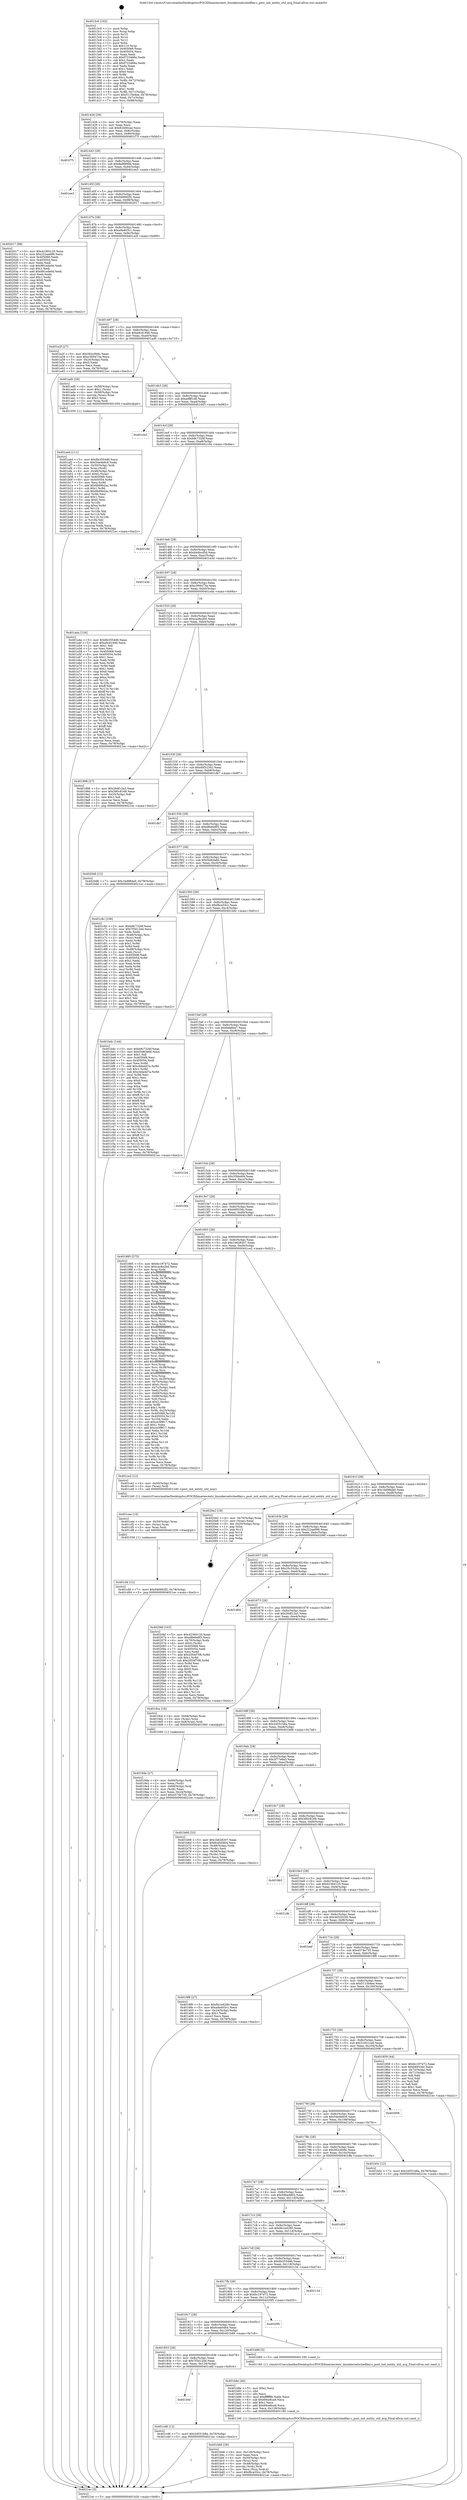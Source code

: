 digraph "0x4013c0" {
  label = "0x4013c0 (/mnt/c/Users/mathe/Desktop/tcc/POCII/binaries/extr_linuxkernelschedfair.c_post_init_entity_util_avg_Final-ollvm.out::main(0))"
  labelloc = "t"
  node[shape=record]

  Entry [label="",width=0.3,height=0.3,shape=circle,fillcolor=black,style=filled]
  "0x401426" [label="{
     0x401426 [29]\l
     | [instrs]\l
     &nbsp;&nbsp;0x401426 \<+3\>: mov -0x78(%rbp),%eax\l
     &nbsp;&nbsp;0x401429 \<+2\>: mov %eax,%ecx\l
     &nbsp;&nbsp;0x40142b \<+6\>: sub $0x82400cae,%ecx\l
     &nbsp;&nbsp;0x401431 \<+6\>: mov %eax,-0x8c(%rbp)\l
     &nbsp;&nbsp;0x401437 \<+6\>: mov %ecx,-0x90(%rbp)\l
     &nbsp;&nbsp;0x40143d \<+6\>: je 0000000000401f75 \<main+0xbb5\>\l
  }"]
  "0x401f75" [label="{
     0x401f75\l
  }", style=dashed]
  "0x401443" [label="{
     0x401443 [28]\l
     | [instrs]\l
     &nbsp;&nbsp;0x401443 \<+5\>: jmp 0000000000401448 \<main+0x88\>\l
     &nbsp;&nbsp;0x401448 \<+6\>: mov -0x8c(%rbp),%eax\l
     &nbsp;&nbsp;0x40144e \<+5\>: sub $0x8a9f99dd,%eax\l
     &nbsp;&nbsp;0x401453 \<+6\>: mov %eax,-0x94(%rbp)\l
     &nbsp;&nbsp;0x401459 \<+6\>: je 0000000000401ee3 \<main+0xb23\>\l
  }"]
  Exit [label="",width=0.3,height=0.3,shape=circle,fillcolor=black,style=filled,peripheries=2]
  "0x401ee3" [label="{
     0x401ee3\l
  }", style=dashed]
  "0x40145f" [label="{
     0x40145f [28]\l
     | [instrs]\l
     &nbsp;&nbsp;0x40145f \<+5\>: jmp 0000000000401464 \<main+0xa4\>\l
     &nbsp;&nbsp;0x401464 \<+6\>: mov -0x8c(%rbp),%eax\l
     &nbsp;&nbsp;0x40146a \<+5\>: sub $0x946992f2,%eax\l
     &nbsp;&nbsp;0x40146f \<+6\>: mov %eax,-0x98(%rbp)\l
     &nbsp;&nbsp;0x401475 \<+6\>: je 0000000000402017 \<main+0xc57\>\l
  }"]
  "0x401cfd" [label="{
     0x401cfd [12]\l
     | [instrs]\l
     &nbsp;&nbsp;0x401cfd \<+7\>: movl $0x946992f2,-0x78(%rbp)\l
     &nbsp;&nbsp;0x401d04 \<+5\>: jmp 00000000004021ec \<main+0xe2c\>\l
  }"]
  "0x402017" [label="{
     0x402017 [88]\l
     | [instrs]\l
     &nbsp;&nbsp;0x402017 \<+5\>: mov $0x42360120,%eax\l
     &nbsp;&nbsp;0x40201c \<+5\>: mov $0x222aa686,%ecx\l
     &nbsp;&nbsp;0x402021 \<+7\>: mov 0x405068,%edx\l
     &nbsp;&nbsp;0x402028 \<+7\>: mov 0x405054,%esi\l
     &nbsp;&nbsp;0x40202f \<+2\>: mov %edx,%edi\l
     &nbsp;&nbsp;0x402031 \<+6\>: sub $0x991ede0d,%edi\l
     &nbsp;&nbsp;0x402037 \<+3\>: sub $0x1,%edi\l
     &nbsp;&nbsp;0x40203a \<+6\>: add $0x991ede0d,%edi\l
     &nbsp;&nbsp;0x402040 \<+3\>: imul %edi,%edx\l
     &nbsp;&nbsp;0x402043 \<+3\>: and $0x1,%edx\l
     &nbsp;&nbsp;0x402046 \<+3\>: cmp $0x0,%edx\l
     &nbsp;&nbsp;0x402049 \<+4\>: sete %r8b\l
     &nbsp;&nbsp;0x40204d \<+3\>: cmp $0xa,%esi\l
     &nbsp;&nbsp;0x402050 \<+4\>: setl %r9b\l
     &nbsp;&nbsp;0x402054 \<+3\>: mov %r8b,%r10b\l
     &nbsp;&nbsp;0x402057 \<+3\>: and %r9b,%r10b\l
     &nbsp;&nbsp;0x40205a \<+3\>: xor %r9b,%r8b\l
     &nbsp;&nbsp;0x40205d \<+3\>: or %r8b,%r10b\l
     &nbsp;&nbsp;0x402060 \<+4\>: test $0x1,%r10b\l
     &nbsp;&nbsp;0x402064 \<+3\>: cmovne %ecx,%eax\l
     &nbsp;&nbsp;0x402067 \<+3\>: mov %eax,-0x78(%rbp)\l
     &nbsp;&nbsp;0x40206a \<+5\>: jmp 00000000004021ec \<main+0xe2c\>\l
  }"]
  "0x40147b" [label="{
     0x40147b [28]\l
     | [instrs]\l
     &nbsp;&nbsp;0x40147b \<+5\>: jmp 0000000000401480 \<main+0xc0\>\l
     &nbsp;&nbsp;0x401480 \<+6\>: mov -0x8c(%rbp),%eax\l
     &nbsp;&nbsp;0x401486 \<+5\>: sub $0xa9a403c1,%eax\l
     &nbsp;&nbsp;0x40148b \<+6\>: mov %eax,-0x9c(%rbp)\l
     &nbsp;&nbsp;0x401491 \<+6\>: je 0000000000401a2f \<main+0x66f\>\l
  }"]
  "0x401cee" [label="{
     0x401cee [15]\l
     | [instrs]\l
     &nbsp;&nbsp;0x401cee \<+4\>: mov -0x50(%rbp),%rax\l
     &nbsp;&nbsp;0x401cf2 \<+3\>: mov (%rax),%rax\l
     &nbsp;&nbsp;0x401cf5 \<+3\>: mov %rax,%rdi\l
     &nbsp;&nbsp;0x401cf8 \<+5\>: call 0000000000401030 \<free@plt\>\l
     | [calls]\l
     &nbsp;&nbsp;0x401030 \{1\} (unknown)\l
  }"]
  "0x401a2f" [label="{
     0x401a2f [27]\l
     | [instrs]\l
     &nbsp;&nbsp;0x401a2f \<+5\>: mov $0x562c0b9c,%eax\l
     &nbsp;&nbsp;0x401a34 \<+5\>: mov $0xc569473a,%ecx\l
     &nbsp;&nbsp;0x401a39 \<+3\>: mov -0x24(%rbp),%edx\l
     &nbsp;&nbsp;0x401a3c \<+3\>: cmp $0x0,%edx\l
     &nbsp;&nbsp;0x401a3f \<+3\>: cmove %ecx,%eax\l
     &nbsp;&nbsp;0x401a42 \<+3\>: mov %eax,-0x78(%rbp)\l
     &nbsp;&nbsp;0x401a45 \<+5\>: jmp 00000000004021ec \<main+0xe2c\>\l
  }"]
  "0x401497" [label="{
     0x401497 [28]\l
     | [instrs]\l
     &nbsp;&nbsp;0x401497 \<+5\>: jmp 000000000040149c \<main+0xdc\>\l
     &nbsp;&nbsp;0x40149c \<+6\>: mov -0x8c(%rbp),%eax\l
     &nbsp;&nbsp;0x4014a2 \<+5\>: sub $0xa9cd1946,%eax\l
     &nbsp;&nbsp;0x4014a7 \<+6\>: mov %eax,-0xa0(%rbp)\l
     &nbsp;&nbsp;0x4014ad \<+6\>: je 0000000000401ad0 \<main+0x710\>\l
  }"]
  "0x40184f" [label="{
     0x40184f\l
  }", style=dashed]
  "0x401ad0" [label="{
     0x401ad0 [29]\l
     | [instrs]\l
     &nbsp;&nbsp;0x401ad0 \<+4\>: mov -0x58(%rbp),%rax\l
     &nbsp;&nbsp;0x401ad4 \<+6\>: movl $0x1,(%rax)\l
     &nbsp;&nbsp;0x401ada \<+4\>: mov -0x58(%rbp),%rax\l
     &nbsp;&nbsp;0x401ade \<+3\>: movslq (%rax),%rax\l
     &nbsp;&nbsp;0x401ae1 \<+4\>: shl $0x2,%rax\l
     &nbsp;&nbsp;0x401ae5 \<+3\>: mov %rax,%rdi\l
     &nbsp;&nbsp;0x401ae8 \<+5\>: call 0000000000401050 \<malloc@plt\>\l
     | [calls]\l
     &nbsp;&nbsp;0x401050 \{1\} (unknown)\l
  }"]
  "0x4014b3" [label="{
     0x4014b3 [28]\l
     | [instrs]\l
     &nbsp;&nbsp;0x4014b3 \<+5\>: jmp 00000000004014b8 \<main+0xf8\>\l
     &nbsp;&nbsp;0x4014b8 \<+6\>: mov -0x8c(%rbp),%eax\l
     &nbsp;&nbsp;0x4014be \<+5\>: sub $0xa9fff1d8,%eax\l
     &nbsp;&nbsp;0x4014c3 \<+6\>: mov %eax,-0xa4(%rbp)\l
     &nbsp;&nbsp;0x4014c9 \<+6\>: je 0000000000401d43 \<main+0x983\>\l
  }"]
  "0x401cd6" [label="{
     0x401cd6 [12]\l
     | [instrs]\l
     &nbsp;&nbsp;0x401cd6 \<+7\>: movl $0x2d551b8a,-0x78(%rbp)\l
     &nbsp;&nbsp;0x401cdd \<+5\>: jmp 00000000004021ec \<main+0xe2c\>\l
  }"]
  "0x401d43" [label="{
     0x401d43\l
  }", style=dashed]
  "0x4014cf" [label="{
     0x4014cf [28]\l
     | [instrs]\l
     &nbsp;&nbsp;0x4014cf \<+5\>: jmp 00000000004014d4 \<main+0x114\>\l
     &nbsp;&nbsp;0x4014d4 \<+6\>: mov -0x8c(%rbp),%eax\l
     &nbsp;&nbsp;0x4014da \<+5\>: sub $0xb9c7326f,%eax\l
     &nbsp;&nbsp;0x4014df \<+6\>: mov %eax,-0xa8(%rbp)\l
     &nbsp;&nbsp;0x4014e5 \<+6\>: je 000000000040216e \<main+0xdae\>\l
  }"]
  "0x401bb6" [label="{
     0x401bb6 [38]\l
     | [instrs]\l
     &nbsp;&nbsp;0x401bb6 \<+6\>: mov -0x128(%rbp),%ecx\l
     &nbsp;&nbsp;0x401bbc \<+3\>: imul %eax,%ecx\l
     &nbsp;&nbsp;0x401bbf \<+4\>: mov -0x50(%rbp),%rsi\l
     &nbsp;&nbsp;0x401bc3 \<+3\>: mov (%rsi),%rsi\l
     &nbsp;&nbsp;0x401bc6 \<+4\>: mov -0x48(%rbp),%rdi\l
     &nbsp;&nbsp;0x401bca \<+3\>: movslq (%rdi),%rdi\l
     &nbsp;&nbsp;0x401bcd \<+3\>: mov %ecx,(%rsi,%rdi,4)\l
     &nbsp;&nbsp;0x401bd0 \<+7\>: movl $0xf6ca55cc,-0x78(%rbp)\l
     &nbsp;&nbsp;0x401bd7 \<+5\>: jmp 00000000004021ec \<main+0xe2c\>\l
  }"]
  "0x40216e" [label="{
     0x40216e\l
  }", style=dashed]
  "0x4014eb" [label="{
     0x4014eb [28]\l
     | [instrs]\l
     &nbsp;&nbsp;0x4014eb \<+5\>: jmp 00000000004014f0 \<main+0x130\>\l
     &nbsp;&nbsp;0x4014f0 \<+6\>: mov -0x8c(%rbp),%eax\l
     &nbsp;&nbsp;0x4014f6 \<+5\>: sub $0xbb4bcd5d,%eax\l
     &nbsp;&nbsp;0x4014fb \<+6\>: mov %eax,-0xac(%rbp)\l
     &nbsp;&nbsp;0x401501 \<+6\>: je 0000000000401e3d \<main+0xa7d\>\l
  }"]
  "0x401b8e" [label="{
     0x401b8e [40]\l
     | [instrs]\l
     &nbsp;&nbsp;0x401b8e \<+5\>: mov $0x2,%ecx\l
     &nbsp;&nbsp;0x401b93 \<+1\>: cltd\l
     &nbsp;&nbsp;0x401b94 \<+2\>: idiv %ecx\l
     &nbsp;&nbsp;0x401b96 \<+6\>: imul $0xfffffffe,%edx,%ecx\l
     &nbsp;&nbsp;0x401b9c \<+6\>: sub $0x69ce6ca9,%ecx\l
     &nbsp;&nbsp;0x401ba2 \<+3\>: add $0x1,%ecx\l
     &nbsp;&nbsp;0x401ba5 \<+6\>: add $0x69ce6ca9,%ecx\l
     &nbsp;&nbsp;0x401bab \<+6\>: mov %ecx,-0x128(%rbp)\l
     &nbsp;&nbsp;0x401bb1 \<+5\>: call 0000000000401160 \<next_i\>\l
     | [calls]\l
     &nbsp;&nbsp;0x401160 \{1\} (/mnt/c/Users/mathe/Desktop/tcc/POCII/binaries/extr_linuxkernelschedfair.c_post_init_entity_util_avg_Final-ollvm.out::next_i)\l
  }"]
  "0x401e3d" [label="{
     0x401e3d\l
  }", style=dashed]
  "0x401507" [label="{
     0x401507 [28]\l
     | [instrs]\l
     &nbsp;&nbsp;0x401507 \<+5\>: jmp 000000000040150c \<main+0x14c\>\l
     &nbsp;&nbsp;0x40150c \<+6\>: mov -0x8c(%rbp),%eax\l
     &nbsp;&nbsp;0x401512 \<+5\>: sub $0xc569473a,%eax\l
     &nbsp;&nbsp;0x401517 \<+6\>: mov %eax,-0xb0(%rbp)\l
     &nbsp;&nbsp;0x40151d \<+6\>: je 0000000000401a4a \<main+0x68a\>\l
  }"]
  "0x401833" [label="{
     0x401833 [28]\l
     | [instrs]\l
     &nbsp;&nbsp;0x401833 \<+5\>: jmp 0000000000401838 \<main+0x478\>\l
     &nbsp;&nbsp;0x401838 \<+6\>: mov -0x8c(%rbp),%eax\l
     &nbsp;&nbsp;0x40183e \<+5\>: sub $0x7f3d12dd,%eax\l
     &nbsp;&nbsp;0x401843 \<+6\>: mov %eax,-0x124(%rbp)\l
     &nbsp;&nbsp;0x401849 \<+6\>: je 0000000000401cd6 \<main+0x916\>\l
  }"]
  "0x401a4a" [label="{
     0x401a4a [134]\l
     | [instrs]\l
     &nbsp;&nbsp;0x401a4a \<+5\>: mov $0x6b3554d6,%eax\l
     &nbsp;&nbsp;0x401a4f \<+5\>: mov $0xa9cd1946,%ecx\l
     &nbsp;&nbsp;0x401a54 \<+2\>: mov $0x1,%dl\l
     &nbsp;&nbsp;0x401a56 \<+2\>: xor %esi,%esi\l
     &nbsp;&nbsp;0x401a58 \<+7\>: mov 0x405068,%edi\l
     &nbsp;&nbsp;0x401a5f \<+8\>: mov 0x405054,%r8d\l
     &nbsp;&nbsp;0x401a67 \<+3\>: sub $0x1,%esi\l
     &nbsp;&nbsp;0x401a6a \<+3\>: mov %edi,%r9d\l
     &nbsp;&nbsp;0x401a6d \<+3\>: add %esi,%r9d\l
     &nbsp;&nbsp;0x401a70 \<+4\>: imul %r9d,%edi\l
     &nbsp;&nbsp;0x401a74 \<+3\>: and $0x1,%edi\l
     &nbsp;&nbsp;0x401a77 \<+3\>: cmp $0x0,%edi\l
     &nbsp;&nbsp;0x401a7a \<+4\>: sete %r10b\l
     &nbsp;&nbsp;0x401a7e \<+4\>: cmp $0xa,%r8d\l
     &nbsp;&nbsp;0x401a82 \<+4\>: setl %r11b\l
     &nbsp;&nbsp;0x401a86 \<+3\>: mov %r10b,%bl\l
     &nbsp;&nbsp;0x401a89 \<+3\>: xor $0xff,%bl\l
     &nbsp;&nbsp;0x401a8c \<+3\>: mov %r11b,%r14b\l
     &nbsp;&nbsp;0x401a8f \<+4\>: xor $0xff,%r14b\l
     &nbsp;&nbsp;0x401a93 \<+3\>: xor $0x0,%dl\l
     &nbsp;&nbsp;0x401a96 \<+3\>: mov %bl,%r15b\l
     &nbsp;&nbsp;0x401a99 \<+4\>: and $0x0,%r15b\l
     &nbsp;&nbsp;0x401a9d \<+3\>: and %dl,%r10b\l
     &nbsp;&nbsp;0x401aa0 \<+3\>: mov %r14b,%r12b\l
     &nbsp;&nbsp;0x401aa3 \<+4\>: and $0x0,%r12b\l
     &nbsp;&nbsp;0x401aa7 \<+3\>: and %dl,%r11b\l
     &nbsp;&nbsp;0x401aaa \<+3\>: or %r10b,%r15b\l
     &nbsp;&nbsp;0x401aad \<+3\>: or %r11b,%r12b\l
     &nbsp;&nbsp;0x401ab0 \<+3\>: xor %r12b,%r15b\l
     &nbsp;&nbsp;0x401ab3 \<+3\>: or %r14b,%bl\l
     &nbsp;&nbsp;0x401ab6 \<+3\>: xor $0xff,%bl\l
     &nbsp;&nbsp;0x401ab9 \<+3\>: or $0x0,%dl\l
     &nbsp;&nbsp;0x401abc \<+2\>: and %dl,%bl\l
     &nbsp;&nbsp;0x401abe \<+3\>: or %bl,%r15b\l
     &nbsp;&nbsp;0x401ac1 \<+4\>: test $0x1,%r15b\l
     &nbsp;&nbsp;0x401ac5 \<+3\>: cmovne %ecx,%eax\l
     &nbsp;&nbsp;0x401ac8 \<+3\>: mov %eax,-0x78(%rbp)\l
     &nbsp;&nbsp;0x401acb \<+5\>: jmp 00000000004021ec \<main+0xe2c\>\l
  }"]
  "0x401523" [label="{
     0x401523 [28]\l
     | [instrs]\l
     &nbsp;&nbsp;0x401523 \<+5\>: jmp 0000000000401528 \<main+0x168\>\l
     &nbsp;&nbsp;0x401528 \<+6\>: mov -0x8c(%rbp),%eax\l
     &nbsp;&nbsp;0x40152e \<+5\>: sub $0xcac8a2b0,%eax\l
     &nbsp;&nbsp;0x401533 \<+6\>: mov %eax,-0xb4(%rbp)\l
     &nbsp;&nbsp;0x401539 \<+6\>: je 0000000000401998 \<main+0x5d8\>\l
  }"]
  "0x401b89" [label="{
     0x401b89 [5]\l
     | [instrs]\l
     &nbsp;&nbsp;0x401b89 \<+5\>: call 0000000000401160 \<next_i\>\l
     | [calls]\l
     &nbsp;&nbsp;0x401160 \{1\} (/mnt/c/Users/mathe/Desktop/tcc/POCII/binaries/extr_linuxkernelschedfair.c_post_init_entity_util_avg_Final-ollvm.out::next_i)\l
  }"]
  "0x401998" [label="{
     0x401998 [27]\l
     | [instrs]\l
     &nbsp;&nbsp;0x401998 \<+5\>: mov $0x26df12a3,%eax\l
     &nbsp;&nbsp;0x40199d \<+5\>: mov $0x390c8168,%ecx\l
     &nbsp;&nbsp;0x4019a2 \<+3\>: mov -0x25(%rbp),%dl\l
     &nbsp;&nbsp;0x4019a5 \<+3\>: test $0x1,%dl\l
     &nbsp;&nbsp;0x4019a8 \<+3\>: cmovne %ecx,%eax\l
     &nbsp;&nbsp;0x4019ab \<+3\>: mov %eax,-0x78(%rbp)\l
     &nbsp;&nbsp;0x4019ae \<+5\>: jmp 00000000004021ec \<main+0xe2c\>\l
  }"]
  "0x40153f" [label="{
     0x40153f [28]\l
     | [instrs]\l
     &nbsp;&nbsp;0x40153f \<+5\>: jmp 0000000000401544 \<main+0x184\>\l
     &nbsp;&nbsp;0x401544 \<+6\>: mov -0x8c(%rbp),%eax\l
     &nbsp;&nbsp;0x40154a \<+5\>: sub $0xd0f32342,%eax\l
     &nbsp;&nbsp;0x40154f \<+6\>: mov %eax,-0xb8(%rbp)\l
     &nbsp;&nbsp;0x401555 \<+6\>: je 0000000000401db7 \<main+0x9f7\>\l
  }"]
  "0x401817" [label="{
     0x401817 [28]\l
     | [instrs]\l
     &nbsp;&nbsp;0x401817 \<+5\>: jmp 000000000040181c \<main+0x45c\>\l
     &nbsp;&nbsp;0x40181c \<+6\>: mov -0x8c(%rbp),%eax\l
     &nbsp;&nbsp;0x401822 \<+5\>: sub $0x6ceb0464,%eax\l
     &nbsp;&nbsp;0x401827 \<+6\>: mov %eax,-0x120(%rbp)\l
     &nbsp;&nbsp;0x40182d \<+6\>: je 0000000000401b89 \<main+0x7c9\>\l
  }"]
  "0x401db7" [label="{
     0x401db7\l
  }", style=dashed]
  "0x40155b" [label="{
     0x40155b [28]\l
     | [instrs]\l
     &nbsp;&nbsp;0x40155b \<+5\>: jmp 0000000000401560 \<main+0x1a0\>\l
     &nbsp;&nbsp;0x401560 \<+6\>: mov -0x8c(%rbp),%eax\l
     &nbsp;&nbsp;0x401566 \<+5\>: sub $0xd8e6e8f3,%eax\l
     &nbsp;&nbsp;0x40156b \<+6\>: mov %eax,-0xbc(%rbp)\l
     &nbsp;&nbsp;0x401571 \<+6\>: je 00000000004020d6 \<main+0xd16\>\l
  }"]
  "0x4020f5" [label="{
     0x4020f5\l
  }", style=dashed]
  "0x4020d6" [label="{
     0x4020d6 [12]\l
     | [instrs]\l
     &nbsp;&nbsp;0x4020d6 \<+7\>: movl $0x1bd98da0,-0x78(%rbp)\l
     &nbsp;&nbsp;0x4020dd \<+5\>: jmp 00000000004021ec \<main+0xe2c\>\l
  }"]
  "0x401577" [label="{
     0x401577 [28]\l
     | [instrs]\l
     &nbsp;&nbsp;0x401577 \<+5\>: jmp 000000000040157c \<main+0x1bc\>\l
     &nbsp;&nbsp;0x40157c \<+6\>: mov -0x8c(%rbp),%eax\l
     &nbsp;&nbsp;0x401582 \<+5\>: sub $0xf3d83a60,%eax\l
     &nbsp;&nbsp;0x401587 \<+6\>: mov %eax,-0xc0(%rbp)\l
     &nbsp;&nbsp;0x40158d \<+6\>: je 0000000000401c6c \<main+0x8ac\>\l
  }"]
  "0x4017fb" [label="{
     0x4017fb [28]\l
     | [instrs]\l
     &nbsp;&nbsp;0x4017fb \<+5\>: jmp 0000000000401800 \<main+0x440\>\l
     &nbsp;&nbsp;0x401800 \<+6\>: mov -0x8c(%rbp),%eax\l
     &nbsp;&nbsp;0x401806 \<+5\>: sub $0x6c197472,%eax\l
     &nbsp;&nbsp;0x40180b \<+6\>: mov %eax,-0x11c(%rbp)\l
     &nbsp;&nbsp;0x401811 \<+6\>: je 00000000004020f5 \<main+0xd35\>\l
  }"]
  "0x401c6c" [label="{
     0x401c6c [106]\l
     | [instrs]\l
     &nbsp;&nbsp;0x401c6c \<+5\>: mov $0xb9c7326f,%eax\l
     &nbsp;&nbsp;0x401c71 \<+5\>: mov $0x7f3d12dd,%ecx\l
     &nbsp;&nbsp;0x401c76 \<+2\>: xor %edx,%edx\l
     &nbsp;&nbsp;0x401c78 \<+4\>: mov -0x48(%rbp),%rsi\l
     &nbsp;&nbsp;0x401c7c \<+2\>: mov (%rsi),%edi\l
     &nbsp;&nbsp;0x401c7e \<+3\>: mov %edx,%r8d\l
     &nbsp;&nbsp;0x401c81 \<+4\>: sub $0x1,%r8d\l
     &nbsp;&nbsp;0x401c85 \<+3\>: sub %r8d,%edi\l
     &nbsp;&nbsp;0x401c88 \<+4\>: mov -0x48(%rbp),%rsi\l
     &nbsp;&nbsp;0x401c8c \<+2\>: mov %edi,(%rsi)\l
     &nbsp;&nbsp;0x401c8e \<+7\>: mov 0x405068,%edi\l
     &nbsp;&nbsp;0x401c95 \<+8\>: mov 0x405054,%r8d\l
     &nbsp;&nbsp;0x401c9d \<+3\>: sub $0x1,%edx\l
     &nbsp;&nbsp;0x401ca0 \<+3\>: mov %edi,%r9d\l
     &nbsp;&nbsp;0x401ca3 \<+3\>: add %edx,%r9d\l
     &nbsp;&nbsp;0x401ca6 \<+4\>: imul %r9d,%edi\l
     &nbsp;&nbsp;0x401caa \<+3\>: and $0x1,%edi\l
     &nbsp;&nbsp;0x401cad \<+3\>: cmp $0x0,%edi\l
     &nbsp;&nbsp;0x401cb0 \<+4\>: sete %r10b\l
     &nbsp;&nbsp;0x401cb4 \<+4\>: cmp $0xa,%r8d\l
     &nbsp;&nbsp;0x401cb8 \<+4\>: setl %r11b\l
     &nbsp;&nbsp;0x401cbc \<+3\>: mov %r10b,%bl\l
     &nbsp;&nbsp;0x401cbf \<+3\>: and %r11b,%bl\l
     &nbsp;&nbsp;0x401cc2 \<+3\>: xor %r11b,%r10b\l
     &nbsp;&nbsp;0x401cc5 \<+3\>: or %r10b,%bl\l
     &nbsp;&nbsp;0x401cc8 \<+3\>: test $0x1,%bl\l
     &nbsp;&nbsp;0x401ccb \<+3\>: cmovne %ecx,%eax\l
     &nbsp;&nbsp;0x401cce \<+3\>: mov %eax,-0x78(%rbp)\l
     &nbsp;&nbsp;0x401cd1 \<+5\>: jmp 00000000004021ec \<main+0xe2c\>\l
  }"]
  "0x401593" [label="{
     0x401593 [28]\l
     | [instrs]\l
     &nbsp;&nbsp;0x401593 \<+5\>: jmp 0000000000401598 \<main+0x1d8\>\l
     &nbsp;&nbsp;0x401598 \<+6\>: mov -0x8c(%rbp),%eax\l
     &nbsp;&nbsp;0x40159e \<+5\>: sub $0xf6ca55cc,%eax\l
     &nbsp;&nbsp;0x4015a3 \<+6\>: mov %eax,-0xc4(%rbp)\l
     &nbsp;&nbsp;0x4015a9 \<+6\>: je 0000000000401bdc \<main+0x81c\>\l
  }"]
  "0x402134" [label="{
     0x402134\l
  }", style=dashed]
  "0x401bdc" [label="{
     0x401bdc [144]\l
     | [instrs]\l
     &nbsp;&nbsp;0x401bdc \<+5\>: mov $0xb9c7326f,%eax\l
     &nbsp;&nbsp;0x401be1 \<+5\>: mov $0xf3d83a60,%ecx\l
     &nbsp;&nbsp;0x401be6 \<+2\>: mov $0x1,%dl\l
     &nbsp;&nbsp;0x401be8 \<+7\>: mov 0x405068,%esi\l
     &nbsp;&nbsp;0x401bef \<+7\>: mov 0x405054,%edi\l
     &nbsp;&nbsp;0x401bf6 \<+3\>: mov %esi,%r8d\l
     &nbsp;&nbsp;0x401bf9 \<+7\>: add $0xc6da4d7a,%r8d\l
     &nbsp;&nbsp;0x401c00 \<+4\>: sub $0x1,%r8d\l
     &nbsp;&nbsp;0x401c04 \<+7\>: sub $0xc6da4d7a,%r8d\l
     &nbsp;&nbsp;0x401c0b \<+4\>: imul %r8d,%esi\l
     &nbsp;&nbsp;0x401c0f \<+3\>: and $0x1,%esi\l
     &nbsp;&nbsp;0x401c12 \<+3\>: cmp $0x0,%esi\l
     &nbsp;&nbsp;0x401c15 \<+4\>: sete %r9b\l
     &nbsp;&nbsp;0x401c19 \<+3\>: cmp $0xa,%edi\l
     &nbsp;&nbsp;0x401c1c \<+4\>: setl %r10b\l
     &nbsp;&nbsp;0x401c20 \<+3\>: mov %r9b,%r11b\l
     &nbsp;&nbsp;0x401c23 \<+4\>: xor $0xff,%r11b\l
     &nbsp;&nbsp;0x401c27 \<+3\>: mov %r10b,%bl\l
     &nbsp;&nbsp;0x401c2a \<+3\>: xor $0xff,%bl\l
     &nbsp;&nbsp;0x401c2d \<+3\>: xor $0x0,%dl\l
     &nbsp;&nbsp;0x401c30 \<+3\>: mov %r11b,%r14b\l
     &nbsp;&nbsp;0x401c33 \<+4\>: and $0x0,%r14b\l
     &nbsp;&nbsp;0x401c37 \<+3\>: and %dl,%r9b\l
     &nbsp;&nbsp;0x401c3a \<+3\>: mov %bl,%r15b\l
     &nbsp;&nbsp;0x401c3d \<+4\>: and $0x0,%r15b\l
     &nbsp;&nbsp;0x401c41 \<+3\>: and %dl,%r10b\l
     &nbsp;&nbsp;0x401c44 \<+3\>: or %r9b,%r14b\l
     &nbsp;&nbsp;0x401c47 \<+3\>: or %r10b,%r15b\l
     &nbsp;&nbsp;0x401c4a \<+3\>: xor %r15b,%r14b\l
     &nbsp;&nbsp;0x401c4d \<+3\>: or %bl,%r11b\l
     &nbsp;&nbsp;0x401c50 \<+4\>: xor $0xff,%r11b\l
     &nbsp;&nbsp;0x401c54 \<+3\>: or $0x0,%dl\l
     &nbsp;&nbsp;0x401c57 \<+3\>: and %dl,%r11b\l
     &nbsp;&nbsp;0x401c5a \<+3\>: or %r11b,%r14b\l
     &nbsp;&nbsp;0x401c5d \<+4\>: test $0x1,%r14b\l
     &nbsp;&nbsp;0x401c61 \<+3\>: cmovne %ecx,%eax\l
     &nbsp;&nbsp;0x401c64 \<+3\>: mov %eax,-0x78(%rbp)\l
     &nbsp;&nbsp;0x401c67 \<+5\>: jmp 00000000004021ec \<main+0xe2c\>\l
  }"]
  "0x4015af" [label="{
     0x4015af [28]\l
     | [instrs]\l
     &nbsp;&nbsp;0x4015af \<+5\>: jmp 00000000004015b4 \<main+0x1f4\>\l
     &nbsp;&nbsp;0x4015b4 \<+6\>: mov -0x8c(%rbp),%eax\l
     &nbsp;&nbsp;0x4015ba \<+5\>: sub $0xfafa8ea7,%eax\l
     &nbsp;&nbsp;0x4015bf \<+6\>: mov %eax,-0xc8(%rbp)\l
     &nbsp;&nbsp;0x4015c5 \<+6\>: je 00000000004021b4 \<main+0xdf4\>\l
  }"]
  "0x4017df" [label="{
     0x4017df [28]\l
     | [instrs]\l
     &nbsp;&nbsp;0x4017df \<+5\>: jmp 00000000004017e4 \<main+0x424\>\l
     &nbsp;&nbsp;0x4017e4 \<+6\>: mov -0x8c(%rbp),%eax\l
     &nbsp;&nbsp;0x4017ea \<+5\>: sub $0x6b3554d6,%eax\l
     &nbsp;&nbsp;0x4017ef \<+6\>: mov %eax,-0x118(%rbp)\l
     &nbsp;&nbsp;0x4017f5 \<+6\>: je 0000000000402134 \<main+0xd74\>\l
  }"]
  "0x4021b4" [label="{
     0x4021b4\l
  }", style=dashed]
  "0x4015cb" [label="{
     0x4015cb [28]\l
     | [instrs]\l
     &nbsp;&nbsp;0x4015cb \<+5\>: jmp 00000000004015d0 \<main+0x210\>\l
     &nbsp;&nbsp;0x4015d0 \<+6\>: mov -0x8c(%rbp),%eax\l
     &nbsp;&nbsp;0x4015d6 \<+5\>: sub $0x35bbdd4,%eax\l
     &nbsp;&nbsp;0x4015db \<+6\>: mov %eax,-0xcc(%rbp)\l
     &nbsp;&nbsp;0x4015e1 \<+6\>: je 0000000000401fee \<main+0xc2e\>\l
  }"]
  "0x401a14" [label="{
     0x401a14\l
  }", style=dashed]
  "0x401fee" [label="{
     0x401fee\l
  }", style=dashed]
  "0x4015e7" [label="{
     0x4015e7 [28]\l
     | [instrs]\l
     &nbsp;&nbsp;0x4015e7 \<+5\>: jmp 00000000004015ec \<main+0x22c\>\l
     &nbsp;&nbsp;0x4015ec \<+6\>: mov -0x8c(%rbp),%eax\l
     &nbsp;&nbsp;0x4015f2 \<+5\>: sub $0xb6933dc,%eax\l
     &nbsp;&nbsp;0x4015f7 \<+6\>: mov %eax,-0xd0(%rbp)\l
     &nbsp;&nbsp;0x4015fd \<+6\>: je 0000000000401885 \<main+0x4c5\>\l
  }"]
  "0x4017c3" [label="{
     0x4017c3 [28]\l
     | [instrs]\l
     &nbsp;&nbsp;0x4017c3 \<+5\>: jmp 00000000004017c8 \<main+0x408\>\l
     &nbsp;&nbsp;0x4017c8 \<+6\>: mov -0x8c(%rbp),%eax\l
     &nbsp;&nbsp;0x4017ce \<+5\>: sub $0x6b1e4280,%eax\l
     &nbsp;&nbsp;0x4017d3 \<+6\>: mov %eax,-0x114(%rbp)\l
     &nbsp;&nbsp;0x4017d9 \<+6\>: je 0000000000401a14 \<main+0x654\>\l
  }"]
  "0x401885" [label="{
     0x401885 [275]\l
     | [instrs]\l
     &nbsp;&nbsp;0x401885 \<+5\>: mov $0x6c197472,%eax\l
     &nbsp;&nbsp;0x40188a \<+5\>: mov $0xcac8a2b0,%ecx\l
     &nbsp;&nbsp;0x40188f \<+3\>: mov %rsp,%rdx\l
     &nbsp;&nbsp;0x401892 \<+4\>: add $0xfffffffffffffff0,%rdx\l
     &nbsp;&nbsp;0x401896 \<+3\>: mov %rdx,%rsp\l
     &nbsp;&nbsp;0x401899 \<+4\>: mov %rdx,-0x70(%rbp)\l
     &nbsp;&nbsp;0x40189d \<+3\>: mov %rsp,%rdx\l
     &nbsp;&nbsp;0x4018a0 \<+4\>: add $0xfffffffffffffff0,%rdx\l
     &nbsp;&nbsp;0x4018a4 \<+3\>: mov %rdx,%rsp\l
     &nbsp;&nbsp;0x4018a7 \<+3\>: mov %rsp,%rsi\l
     &nbsp;&nbsp;0x4018aa \<+4\>: add $0xfffffffffffffff0,%rsi\l
     &nbsp;&nbsp;0x4018ae \<+3\>: mov %rsi,%rsp\l
     &nbsp;&nbsp;0x4018b1 \<+4\>: mov %rsi,-0x68(%rbp)\l
     &nbsp;&nbsp;0x4018b5 \<+3\>: mov %rsp,%rsi\l
     &nbsp;&nbsp;0x4018b8 \<+4\>: add $0xfffffffffffffff0,%rsi\l
     &nbsp;&nbsp;0x4018bc \<+3\>: mov %rsi,%rsp\l
     &nbsp;&nbsp;0x4018bf \<+4\>: mov %rsi,-0x60(%rbp)\l
     &nbsp;&nbsp;0x4018c3 \<+3\>: mov %rsp,%rsi\l
     &nbsp;&nbsp;0x4018c6 \<+4\>: add $0xfffffffffffffff0,%rsi\l
     &nbsp;&nbsp;0x4018ca \<+3\>: mov %rsi,%rsp\l
     &nbsp;&nbsp;0x4018cd \<+4\>: mov %rsi,-0x58(%rbp)\l
     &nbsp;&nbsp;0x4018d1 \<+3\>: mov %rsp,%rsi\l
     &nbsp;&nbsp;0x4018d4 \<+4\>: add $0xfffffffffffffff0,%rsi\l
     &nbsp;&nbsp;0x4018d8 \<+3\>: mov %rsi,%rsp\l
     &nbsp;&nbsp;0x4018db \<+4\>: mov %rsi,-0x50(%rbp)\l
     &nbsp;&nbsp;0x4018df \<+3\>: mov %rsp,%rsi\l
     &nbsp;&nbsp;0x4018e2 \<+4\>: add $0xfffffffffffffff0,%rsi\l
     &nbsp;&nbsp;0x4018e6 \<+3\>: mov %rsi,%rsp\l
     &nbsp;&nbsp;0x4018e9 \<+4\>: mov %rsi,-0x48(%rbp)\l
     &nbsp;&nbsp;0x4018ed \<+3\>: mov %rsp,%rsi\l
     &nbsp;&nbsp;0x4018f0 \<+4\>: add $0xfffffffffffffff0,%rsi\l
     &nbsp;&nbsp;0x4018f4 \<+3\>: mov %rsi,%rsp\l
     &nbsp;&nbsp;0x4018f7 \<+4\>: mov %rsi,-0x40(%rbp)\l
     &nbsp;&nbsp;0x4018fb \<+3\>: mov %rsp,%rsi\l
     &nbsp;&nbsp;0x4018fe \<+4\>: add $0xfffffffffffffff0,%rsi\l
     &nbsp;&nbsp;0x401902 \<+3\>: mov %rsi,%rsp\l
     &nbsp;&nbsp;0x401905 \<+4\>: mov %rsi,-0x38(%rbp)\l
     &nbsp;&nbsp;0x401909 \<+3\>: mov %rsp,%rsi\l
     &nbsp;&nbsp;0x40190c \<+4\>: add $0xfffffffffffffff0,%rsi\l
     &nbsp;&nbsp;0x401910 \<+3\>: mov %rsi,%rsp\l
     &nbsp;&nbsp;0x401913 \<+4\>: mov %rsi,-0x30(%rbp)\l
     &nbsp;&nbsp;0x401917 \<+4\>: mov -0x70(%rbp),%rsi\l
     &nbsp;&nbsp;0x40191b \<+6\>: movl $0x0,(%rsi)\l
     &nbsp;&nbsp;0x401921 \<+3\>: mov -0x7c(%rbp),%edi\l
     &nbsp;&nbsp;0x401924 \<+2\>: mov %edi,(%rdx)\l
     &nbsp;&nbsp;0x401926 \<+4\>: mov -0x68(%rbp),%rsi\l
     &nbsp;&nbsp;0x40192a \<+7\>: mov -0x88(%rbp),%r8\l
     &nbsp;&nbsp;0x401931 \<+3\>: mov %r8,(%rsi)\l
     &nbsp;&nbsp;0x401934 \<+3\>: cmpl $0x2,(%rdx)\l
     &nbsp;&nbsp;0x401937 \<+4\>: setne %r9b\l
     &nbsp;&nbsp;0x40193b \<+4\>: and $0x1,%r9b\l
     &nbsp;&nbsp;0x40193f \<+4\>: mov %r9b,-0x25(%rbp)\l
     &nbsp;&nbsp;0x401943 \<+8\>: mov 0x405068,%r10d\l
     &nbsp;&nbsp;0x40194b \<+8\>: mov 0x405054,%r11d\l
     &nbsp;&nbsp;0x401953 \<+3\>: mov %r10d,%ebx\l
     &nbsp;&nbsp;0x401956 \<+6\>: sub $0xce3f8f17,%ebx\l
     &nbsp;&nbsp;0x40195c \<+3\>: sub $0x1,%ebx\l
     &nbsp;&nbsp;0x40195f \<+6\>: add $0xce3f8f17,%ebx\l
     &nbsp;&nbsp;0x401965 \<+4\>: imul %ebx,%r10d\l
     &nbsp;&nbsp;0x401969 \<+4\>: and $0x1,%r10d\l
     &nbsp;&nbsp;0x40196d \<+4\>: cmp $0x0,%r10d\l
     &nbsp;&nbsp;0x401971 \<+4\>: sete %r9b\l
     &nbsp;&nbsp;0x401975 \<+4\>: cmp $0xa,%r11d\l
     &nbsp;&nbsp;0x401979 \<+4\>: setl %r14b\l
     &nbsp;&nbsp;0x40197d \<+3\>: mov %r9b,%r15b\l
     &nbsp;&nbsp;0x401980 \<+3\>: and %r14b,%r15b\l
     &nbsp;&nbsp;0x401983 \<+3\>: xor %r14b,%r9b\l
     &nbsp;&nbsp;0x401986 \<+3\>: or %r9b,%r15b\l
     &nbsp;&nbsp;0x401989 \<+4\>: test $0x1,%r15b\l
     &nbsp;&nbsp;0x40198d \<+3\>: cmovne %ecx,%eax\l
     &nbsp;&nbsp;0x401990 \<+3\>: mov %eax,-0x78(%rbp)\l
     &nbsp;&nbsp;0x401993 \<+5\>: jmp 00000000004021ec \<main+0xe2c\>\l
  }"]
  "0x401603" [label="{
     0x401603 [28]\l
     | [instrs]\l
     &nbsp;&nbsp;0x401603 \<+5\>: jmp 0000000000401608 \<main+0x248\>\l
     &nbsp;&nbsp;0x401608 \<+6\>: mov -0x8c(%rbp),%eax\l
     &nbsp;&nbsp;0x40160e \<+5\>: sub $0x1b628207,%eax\l
     &nbsp;&nbsp;0x401613 \<+6\>: mov %eax,-0xd4(%rbp)\l
     &nbsp;&nbsp;0x401619 \<+6\>: je 0000000000401ce2 \<main+0x922\>\l
  }"]
  "0x401d09" [label="{
     0x401d09\l
  }", style=dashed]
  "0x401ce2" [label="{
     0x401ce2 [12]\l
     | [instrs]\l
     &nbsp;&nbsp;0x401ce2 \<+4\>: mov -0x50(%rbp),%rax\l
     &nbsp;&nbsp;0x401ce6 \<+3\>: mov (%rax),%rdi\l
     &nbsp;&nbsp;0x401ce9 \<+5\>: call 0000000000401240 \<post_init_entity_util_avg\>\l
     | [calls]\l
     &nbsp;&nbsp;0x401240 \{1\} (/mnt/c/Users/mathe/Desktop/tcc/POCII/binaries/extr_linuxkernelschedfair.c_post_init_entity_util_avg_Final-ollvm.out::post_init_entity_util_avg)\l
  }"]
  "0x40161f" [label="{
     0x40161f [28]\l
     | [instrs]\l
     &nbsp;&nbsp;0x40161f \<+5\>: jmp 0000000000401624 \<main+0x264\>\l
     &nbsp;&nbsp;0x401624 \<+6\>: mov -0x8c(%rbp),%eax\l
     &nbsp;&nbsp;0x40162a \<+5\>: sub $0x1bd98da0,%eax\l
     &nbsp;&nbsp;0x40162f \<+6\>: mov %eax,-0xd8(%rbp)\l
     &nbsp;&nbsp;0x401635 \<+6\>: je 00000000004020e2 \<main+0xd22\>\l
  }"]
  "0x4017a7" [label="{
     0x4017a7 [28]\l
     | [instrs]\l
     &nbsp;&nbsp;0x4017a7 \<+5\>: jmp 00000000004017ac \<main+0x3ec\>\l
     &nbsp;&nbsp;0x4017ac \<+6\>: mov -0x8c(%rbp),%eax\l
     &nbsp;&nbsp;0x4017b2 \<+5\>: sub $0x58ba4802,%eax\l
     &nbsp;&nbsp;0x4017b7 \<+6\>: mov %eax,-0x110(%rbp)\l
     &nbsp;&nbsp;0x4017bd \<+6\>: je 0000000000401d09 \<main+0x949\>\l
  }"]
  "0x4020e2" [label="{
     0x4020e2 [19]\l
     | [instrs]\l
     &nbsp;&nbsp;0x4020e2 \<+4\>: mov -0x70(%rbp),%rax\l
     &nbsp;&nbsp;0x4020e6 \<+2\>: mov (%rax),%eax\l
     &nbsp;&nbsp;0x4020e8 \<+4\>: lea -0x20(%rbp),%rsp\l
     &nbsp;&nbsp;0x4020ec \<+1\>: pop %rbx\l
     &nbsp;&nbsp;0x4020ed \<+2\>: pop %r12\l
     &nbsp;&nbsp;0x4020ef \<+2\>: pop %r14\l
     &nbsp;&nbsp;0x4020f1 \<+2\>: pop %r15\l
     &nbsp;&nbsp;0x4020f3 \<+1\>: pop %rbp\l
     &nbsp;&nbsp;0x4020f4 \<+1\>: ret\l
  }"]
  "0x40163b" [label="{
     0x40163b [28]\l
     | [instrs]\l
     &nbsp;&nbsp;0x40163b \<+5\>: jmp 0000000000401640 \<main+0x280\>\l
     &nbsp;&nbsp;0x401640 \<+6\>: mov -0x8c(%rbp),%eax\l
     &nbsp;&nbsp;0x401646 \<+5\>: sub $0x222aa686,%eax\l
     &nbsp;&nbsp;0x40164b \<+6\>: mov %eax,-0xdc(%rbp)\l
     &nbsp;&nbsp;0x401651 \<+6\>: je 000000000040206f \<main+0xcaf\>\l
  }"]
  "0x401ffa" [label="{
     0x401ffa\l
  }", style=dashed]
  "0x40206f" [label="{
     0x40206f [103]\l
     | [instrs]\l
     &nbsp;&nbsp;0x40206f \<+5\>: mov $0x42360120,%eax\l
     &nbsp;&nbsp;0x402074 \<+5\>: mov $0xd8e6e8f3,%ecx\l
     &nbsp;&nbsp;0x402079 \<+4\>: mov -0x70(%rbp),%rdx\l
     &nbsp;&nbsp;0x40207d \<+6\>: movl $0x0,(%rdx)\l
     &nbsp;&nbsp;0x402083 \<+7\>: mov 0x405068,%esi\l
     &nbsp;&nbsp;0x40208a \<+7\>: mov 0x405054,%edi\l
     &nbsp;&nbsp;0x402091 \<+3\>: mov %esi,%r8d\l
     &nbsp;&nbsp;0x402094 \<+7\>: add $0x2054f708,%r8d\l
     &nbsp;&nbsp;0x40209b \<+4\>: sub $0x1,%r8d\l
     &nbsp;&nbsp;0x40209f \<+7\>: sub $0x2054f708,%r8d\l
     &nbsp;&nbsp;0x4020a6 \<+4\>: imul %r8d,%esi\l
     &nbsp;&nbsp;0x4020aa \<+3\>: and $0x1,%esi\l
     &nbsp;&nbsp;0x4020ad \<+3\>: cmp $0x0,%esi\l
     &nbsp;&nbsp;0x4020b0 \<+4\>: sete %r9b\l
     &nbsp;&nbsp;0x4020b4 \<+3\>: cmp $0xa,%edi\l
     &nbsp;&nbsp;0x4020b7 \<+4\>: setl %r10b\l
     &nbsp;&nbsp;0x4020bb \<+3\>: mov %r9b,%r11b\l
     &nbsp;&nbsp;0x4020be \<+3\>: and %r10b,%r11b\l
     &nbsp;&nbsp;0x4020c1 \<+3\>: xor %r10b,%r9b\l
     &nbsp;&nbsp;0x4020c4 \<+3\>: or %r9b,%r11b\l
     &nbsp;&nbsp;0x4020c7 \<+4\>: test $0x1,%r11b\l
     &nbsp;&nbsp;0x4020cb \<+3\>: cmovne %ecx,%eax\l
     &nbsp;&nbsp;0x4020ce \<+3\>: mov %eax,-0x78(%rbp)\l
     &nbsp;&nbsp;0x4020d1 \<+5\>: jmp 00000000004021ec \<main+0xe2c\>\l
  }"]
  "0x401657" [label="{
     0x401657 [28]\l
     | [instrs]\l
     &nbsp;&nbsp;0x401657 \<+5\>: jmp 000000000040165c \<main+0x29c\>\l
     &nbsp;&nbsp;0x40165c \<+6\>: mov -0x8c(%rbp),%eax\l
     &nbsp;&nbsp;0x401662 \<+5\>: sub $0x25c55cbc,%eax\l
     &nbsp;&nbsp;0x401667 \<+6\>: mov %eax,-0xe0(%rbp)\l
     &nbsp;&nbsp;0x40166d \<+6\>: je 0000000000401d64 \<main+0x9a4\>\l
  }"]
  "0x40178b" [label="{
     0x40178b [28]\l
     | [instrs]\l
     &nbsp;&nbsp;0x40178b \<+5\>: jmp 0000000000401790 \<main+0x3d0\>\l
     &nbsp;&nbsp;0x401790 \<+6\>: mov -0x8c(%rbp),%eax\l
     &nbsp;&nbsp;0x401796 \<+5\>: sub $0x562c0b9c,%eax\l
     &nbsp;&nbsp;0x40179b \<+6\>: mov %eax,-0x10c(%rbp)\l
     &nbsp;&nbsp;0x4017a1 \<+6\>: je 0000000000401ffa \<main+0xc3a\>\l
  }"]
  "0x401d64" [label="{
     0x401d64\l
  }", style=dashed]
  "0x401673" [label="{
     0x401673 [28]\l
     | [instrs]\l
     &nbsp;&nbsp;0x401673 \<+5\>: jmp 0000000000401678 \<main+0x2b8\>\l
     &nbsp;&nbsp;0x401678 \<+6\>: mov -0x8c(%rbp),%eax\l
     &nbsp;&nbsp;0x40167e \<+5\>: sub $0x26df12a3,%eax\l
     &nbsp;&nbsp;0x401683 \<+6\>: mov %eax,-0xe4(%rbp)\l
     &nbsp;&nbsp;0x401689 \<+6\>: je 00000000004019ce \<main+0x60e\>\l
  }"]
  "0x401b5c" [label="{
     0x401b5c [12]\l
     | [instrs]\l
     &nbsp;&nbsp;0x401b5c \<+7\>: movl $0x2d551b8a,-0x78(%rbp)\l
     &nbsp;&nbsp;0x401b63 \<+5\>: jmp 00000000004021ec \<main+0xe2c\>\l
  }"]
  "0x4019ce" [label="{
     0x4019ce [16]\l
     | [instrs]\l
     &nbsp;&nbsp;0x4019ce \<+4\>: mov -0x68(%rbp),%rax\l
     &nbsp;&nbsp;0x4019d2 \<+3\>: mov (%rax),%rax\l
     &nbsp;&nbsp;0x4019d5 \<+4\>: mov 0x8(%rax),%rdi\l
     &nbsp;&nbsp;0x4019d9 \<+5\>: call 0000000000401060 \<atoi@plt\>\l
     | [calls]\l
     &nbsp;&nbsp;0x401060 \{1\} (unknown)\l
  }"]
  "0x40168f" [label="{
     0x40168f [28]\l
     | [instrs]\l
     &nbsp;&nbsp;0x40168f \<+5\>: jmp 0000000000401694 \<main+0x2d4\>\l
     &nbsp;&nbsp;0x401694 \<+6\>: mov -0x8c(%rbp),%eax\l
     &nbsp;&nbsp;0x40169a \<+5\>: sub $0x2d551b8a,%eax\l
     &nbsp;&nbsp;0x40169f \<+6\>: mov %eax,-0xe8(%rbp)\l
     &nbsp;&nbsp;0x4016a5 \<+6\>: je 0000000000401b68 \<main+0x7a8\>\l
  }"]
  "0x40176f" [label="{
     0x40176f [28]\l
     | [instrs]\l
     &nbsp;&nbsp;0x40176f \<+5\>: jmp 0000000000401774 \<main+0x3b4\>\l
     &nbsp;&nbsp;0x401774 \<+6\>: mov -0x8c(%rbp),%eax\l
     &nbsp;&nbsp;0x40177a \<+5\>: sub $0x54e4b6c9,%eax\l
     &nbsp;&nbsp;0x40177f \<+6\>: mov %eax,-0x108(%rbp)\l
     &nbsp;&nbsp;0x401785 \<+6\>: je 0000000000401b5c \<main+0x79c\>\l
  }"]
  "0x401b68" [label="{
     0x401b68 [33]\l
     | [instrs]\l
     &nbsp;&nbsp;0x401b68 \<+5\>: mov $0x1b628207,%eax\l
     &nbsp;&nbsp;0x401b6d \<+5\>: mov $0x6ceb0464,%ecx\l
     &nbsp;&nbsp;0x401b72 \<+4\>: mov -0x48(%rbp),%rdx\l
     &nbsp;&nbsp;0x401b76 \<+2\>: mov (%rdx),%esi\l
     &nbsp;&nbsp;0x401b78 \<+4\>: mov -0x58(%rbp),%rdx\l
     &nbsp;&nbsp;0x401b7c \<+2\>: cmp (%rdx),%esi\l
     &nbsp;&nbsp;0x401b7e \<+3\>: cmovl %ecx,%eax\l
     &nbsp;&nbsp;0x401b81 \<+3\>: mov %eax,-0x78(%rbp)\l
     &nbsp;&nbsp;0x401b84 \<+5\>: jmp 00000000004021ec \<main+0xe2c\>\l
  }"]
  "0x4016ab" [label="{
     0x4016ab [28]\l
     | [instrs]\l
     &nbsp;&nbsp;0x4016ab \<+5\>: jmp 00000000004016b0 \<main+0x2f0\>\l
     &nbsp;&nbsp;0x4016b0 \<+6\>: mov -0x8c(%rbp),%eax\l
     &nbsp;&nbsp;0x4016b6 \<+5\>: sub $0x2f77e6a3,%eax\l
     &nbsp;&nbsp;0x4016bb \<+6\>: mov %eax,-0xec(%rbp)\l
     &nbsp;&nbsp;0x4016c1 \<+6\>: je 0000000000402195 \<main+0xdd5\>\l
  }"]
  "0x402006" [label="{
     0x402006\l
  }", style=dashed]
  "0x402195" [label="{
     0x402195\l
  }", style=dashed]
  "0x4016c7" [label="{
     0x4016c7 [28]\l
     | [instrs]\l
     &nbsp;&nbsp;0x4016c7 \<+5\>: jmp 00000000004016cc \<main+0x30c\>\l
     &nbsp;&nbsp;0x4016cc \<+6\>: mov -0x8c(%rbp),%eax\l
     &nbsp;&nbsp;0x4016d2 \<+5\>: sub $0x390c8168,%eax\l
     &nbsp;&nbsp;0x4016d7 \<+6\>: mov %eax,-0xf0(%rbp)\l
     &nbsp;&nbsp;0x4016dd \<+6\>: je 00000000004019b3 \<main+0x5f3\>\l
  }"]
  "0x401aed" [label="{
     0x401aed [111]\l
     | [instrs]\l
     &nbsp;&nbsp;0x401aed \<+5\>: mov $0x6b3554d6,%ecx\l
     &nbsp;&nbsp;0x401af2 \<+5\>: mov $0x54e4b6c9,%edx\l
     &nbsp;&nbsp;0x401af7 \<+4\>: mov -0x50(%rbp),%rdi\l
     &nbsp;&nbsp;0x401afb \<+3\>: mov %rax,(%rdi)\l
     &nbsp;&nbsp;0x401afe \<+4\>: mov -0x48(%rbp),%rax\l
     &nbsp;&nbsp;0x401b02 \<+6\>: movl $0x0,(%rax)\l
     &nbsp;&nbsp;0x401b08 \<+7\>: mov 0x405068,%esi\l
     &nbsp;&nbsp;0x401b0f \<+8\>: mov 0x405054,%r8d\l
     &nbsp;&nbsp;0x401b17 \<+3\>: mov %esi,%r9d\l
     &nbsp;&nbsp;0x401b1a \<+7\>: add $0x6b69b2ac,%r9d\l
     &nbsp;&nbsp;0x401b21 \<+4\>: sub $0x1,%r9d\l
     &nbsp;&nbsp;0x401b25 \<+7\>: sub $0x6b69b2ac,%r9d\l
     &nbsp;&nbsp;0x401b2c \<+4\>: imul %r9d,%esi\l
     &nbsp;&nbsp;0x401b30 \<+3\>: and $0x1,%esi\l
     &nbsp;&nbsp;0x401b33 \<+3\>: cmp $0x0,%esi\l
     &nbsp;&nbsp;0x401b36 \<+4\>: sete %r10b\l
     &nbsp;&nbsp;0x401b3a \<+4\>: cmp $0xa,%r8d\l
     &nbsp;&nbsp;0x401b3e \<+4\>: setl %r11b\l
     &nbsp;&nbsp;0x401b42 \<+3\>: mov %r10b,%bl\l
     &nbsp;&nbsp;0x401b45 \<+3\>: and %r11b,%bl\l
     &nbsp;&nbsp;0x401b48 \<+3\>: xor %r11b,%r10b\l
     &nbsp;&nbsp;0x401b4b \<+3\>: or %r10b,%bl\l
     &nbsp;&nbsp;0x401b4e \<+3\>: test $0x1,%bl\l
     &nbsp;&nbsp;0x401b51 \<+3\>: cmovne %edx,%ecx\l
     &nbsp;&nbsp;0x401b54 \<+3\>: mov %ecx,-0x78(%rbp)\l
     &nbsp;&nbsp;0x401b57 \<+5\>: jmp 00000000004021ec \<main+0xe2c\>\l
  }"]
  "0x4019b3" [label="{
     0x4019b3\l
  }", style=dashed]
  "0x4016e3" [label="{
     0x4016e3 [28]\l
     | [instrs]\l
     &nbsp;&nbsp;0x4016e3 \<+5\>: jmp 00000000004016e8 \<main+0x328\>\l
     &nbsp;&nbsp;0x4016e8 \<+6\>: mov -0x8c(%rbp),%eax\l
     &nbsp;&nbsp;0x4016ee \<+5\>: sub $0x42360120,%eax\l
     &nbsp;&nbsp;0x4016f3 \<+6\>: mov %eax,-0xf4(%rbp)\l
     &nbsp;&nbsp;0x4016f9 \<+6\>: je 00000000004021db \<main+0xe1b\>\l
  }"]
  "0x4019de" [label="{
     0x4019de [27]\l
     | [instrs]\l
     &nbsp;&nbsp;0x4019de \<+4\>: mov -0x60(%rbp),%rdi\l
     &nbsp;&nbsp;0x4019e2 \<+2\>: mov %eax,(%rdi)\l
     &nbsp;&nbsp;0x4019e4 \<+4\>: mov -0x60(%rbp),%rdi\l
     &nbsp;&nbsp;0x4019e8 \<+2\>: mov (%rdi),%eax\l
     &nbsp;&nbsp;0x4019ea \<+3\>: mov %eax,-0x24(%rbp)\l
     &nbsp;&nbsp;0x4019ed \<+7\>: movl $0x4574e735,-0x78(%rbp)\l
     &nbsp;&nbsp;0x4019f4 \<+5\>: jmp 00000000004021ec \<main+0xe2c\>\l
  }"]
  "0x4021db" [label="{
     0x4021db\l
  }", style=dashed]
  "0x4016ff" [label="{
     0x4016ff [28]\l
     | [instrs]\l
     &nbsp;&nbsp;0x4016ff \<+5\>: jmp 0000000000401704 \<main+0x344\>\l
     &nbsp;&nbsp;0x401704 \<+6\>: mov -0x8c(%rbp),%eax\l
     &nbsp;&nbsp;0x40170a \<+5\>: sub $0x44529160,%eax\l
     &nbsp;&nbsp;0x40170f \<+6\>: mov %eax,-0xf8(%rbp)\l
     &nbsp;&nbsp;0x401715 \<+6\>: je 0000000000401eef \<main+0xb2f\>\l
  }"]
  "0x4013c0" [label="{
     0x4013c0 [102]\l
     | [instrs]\l
     &nbsp;&nbsp;0x4013c0 \<+1\>: push %rbp\l
     &nbsp;&nbsp;0x4013c1 \<+3\>: mov %rsp,%rbp\l
     &nbsp;&nbsp;0x4013c4 \<+2\>: push %r15\l
     &nbsp;&nbsp;0x4013c6 \<+2\>: push %r14\l
     &nbsp;&nbsp;0x4013c8 \<+2\>: push %r12\l
     &nbsp;&nbsp;0x4013ca \<+1\>: push %rbx\l
     &nbsp;&nbsp;0x4013cb \<+7\>: sub $0x110,%rsp\l
     &nbsp;&nbsp;0x4013d2 \<+7\>: mov 0x405068,%eax\l
     &nbsp;&nbsp;0x4013d9 \<+7\>: mov 0x405054,%ecx\l
     &nbsp;&nbsp;0x4013e0 \<+2\>: mov %eax,%edx\l
     &nbsp;&nbsp;0x4013e2 \<+6\>: sub $0xf723468a,%edx\l
     &nbsp;&nbsp;0x4013e8 \<+3\>: sub $0x1,%edx\l
     &nbsp;&nbsp;0x4013eb \<+6\>: add $0xf723468a,%edx\l
     &nbsp;&nbsp;0x4013f1 \<+3\>: imul %edx,%eax\l
     &nbsp;&nbsp;0x4013f4 \<+3\>: and $0x1,%eax\l
     &nbsp;&nbsp;0x4013f7 \<+3\>: cmp $0x0,%eax\l
     &nbsp;&nbsp;0x4013fa \<+4\>: sete %r8b\l
     &nbsp;&nbsp;0x4013fe \<+4\>: and $0x1,%r8b\l
     &nbsp;&nbsp;0x401402 \<+4\>: mov %r8b,-0x72(%rbp)\l
     &nbsp;&nbsp;0x401406 \<+3\>: cmp $0xa,%ecx\l
     &nbsp;&nbsp;0x401409 \<+4\>: setl %r8b\l
     &nbsp;&nbsp;0x40140d \<+4\>: and $0x1,%r8b\l
     &nbsp;&nbsp;0x401411 \<+4\>: mov %r8b,-0x71(%rbp)\l
     &nbsp;&nbsp;0x401415 \<+7\>: movl $0x5115b4ee,-0x78(%rbp)\l
     &nbsp;&nbsp;0x40141c \<+3\>: mov %edi,-0x7c(%rbp)\l
     &nbsp;&nbsp;0x40141f \<+7\>: mov %rsi,-0x88(%rbp)\l
  }"]
  "0x401eef" [label="{
     0x401eef\l
  }", style=dashed]
  "0x40171b" [label="{
     0x40171b [28]\l
     | [instrs]\l
     &nbsp;&nbsp;0x40171b \<+5\>: jmp 0000000000401720 \<main+0x360\>\l
     &nbsp;&nbsp;0x401720 \<+6\>: mov -0x8c(%rbp),%eax\l
     &nbsp;&nbsp;0x401726 \<+5\>: sub $0x4574e735,%eax\l
     &nbsp;&nbsp;0x40172b \<+6\>: mov %eax,-0xfc(%rbp)\l
     &nbsp;&nbsp;0x401731 \<+6\>: je 00000000004019f9 \<main+0x639\>\l
  }"]
  "0x4021ec" [label="{
     0x4021ec [5]\l
     | [instrs]\l
     &nbsp;&nbsp;0x4021ec \<+5\>: jmp 0000000000401426 \<main+0x66\>\l
  }"]
  "0x4019f9" [label="{
     0x4019f9 [27]\l
     | [instrs]\l
     &nbsp;&nbsp;0x4019f9 \<+5\>: mov $0x6b1e4280,%eax\l
     &nbsp;&nbsp;0x4019fe \<+5\>: mov $0xa9a403c1,%ecx\l
     &nbsp;&nbsp;0x401a03 \<+3\>: mov -0x24(%rbp),%edx\l
     &nbsp;&nbsp;0x401a06 \<+3\>: cmp $0x1,%edx\l
     &nbsp;&nbsp;0x401a09 \<+3\>: cmovl %ecx,%eax\l
     &nbsp;&nbsp;0x401a0c \<+3\>: mov %eax,-0x78(%rbp)\l
     &nbsp;&nbsp;0x401a0f \<+5\>: jmp 00000000004021ec \<main+0xe2c\>\l
  }"]
  "0x401737" [label="{
     0x401737 [28]\l
     | [instrs]\l
     &nbsp;&nbsp;0x401737 \<+5\>: jmp 000000000040173c \<main+0x37c\>\l
     &nbsp;&nbsp;0x40173c \<+6\>: mov -0x8c(%rbp),%eax\l
     &nbsp;&nbsp;0x401742 \<+5\>: sub $0x5115b4ee,%eax\l
     &nbsp;&nbsp;0x401747 \<+6\>: mov %eax,-0x100(%rbp)\l
     &nbsp;&nbsp;0x40174d \<+6\>: je 0000000000401859 \<main+0x499\>\l
  }"]
  "0x401753" [label="{
     0x401753 [28]\l
     | [instrs]\l
     &nbsp;&nbsp;0x401753 \<+5\>: jmp 0000000000401758 \<main+0x398\>\l
     &nbsp;&nbsp;0x401758 \<+6\>: mov -0x8c(%rbp),%eax\l
     &nbsp;&nbsp;0x40175e \<+5\>: sub $0x51921ca9,%eax\l
     &nbsp;&nbsp;0x401763 \<+6\>: mov %eax,-0x104(%rbp)\l
     &nbsp;&nbsp;0x401769 \<+6\>: je 0000000000402006 \<main+0xc46\>\l
  }"]
  "0x401859" [label="{
     0x401859 [44]\l
     | [instrs]\l
     &nbsp;&nbsp;0x401859 \<+5\>: mov $0x6c197472,%eax\l
     &nbsp;&nbsp;0x40185e \<+5\>: mov $0xb6933dc,%ecx\l
     &nbsp;&nbsp;0x401863 \<+3\>: mov -0x72(%rbp),%dl\l
     &nbsp;&nbsp;0x401866 \<+4\>: mov -0x71(%rbp),%sil\l
     &nbsp;&nbsp;0x40186a \<+3\>: mov %dl,%dil\l
     &nbsp;&nbsp;0x40186d \<+3\>: and %sil,%dil\l
     &nbsp;&nbsp;0x401870 \<+3\>: xor %sil,%dl\l
     &nbsp;&nbsp;0x401873 \<+3\>: or %dl,%dil\l
     &nbsp;&nbsp;0x401876 \<+4\>: test $0x1,%dil\l
     &nbsp;&nbsp;0x40187a \<+3\>: cmovne %ecx,%eax\l
     &nbsp;&nbsp;0x40187d \<+3\>: mov %eax,-0x78(%rbp)\l
     &nbsp;&nbsp;0x401880 \<+5\>: jmp 00000000004021ec \<main+0xe2c\>\l
  }"]
  Entry -> "0x4013c0" [label=" 1"]
  "0x401426" -> "0x401f75" [label=" 0"]
  "0x401426" -> "0x401443" [label=" 20"]
  "0x4020e2" -> Exit [label=" 1"]
  "0x401443" -> "0x401ee3" [label=" 0"]
  "0x401443" -> "0x40145f" [label=" 20"]
  "0x4020d6" -> "0x4021ec" [label=" 1"]
  "0x40145f" -> "0x402017" [label=" 1"]
  "0x40145f" -> "0x40147b" [label=" 19"]
  "0x40206f" -> "0x4021ec" [label=" 1"]
  "0x40147b" -> "0x401a2f" [label=" 1"]
  "0x40147b" -> "0x401497" [label=" 18"]
  "0x402017" -> "0x4021ec" [label=" 1"]
  "0x401497" -> "0x401ad0" [label=" 1"]
  "0x401497" -> "0x4014b3" [label=" 17"]
  "0x401cfd" -> "0x4021ec" [label=" 1"]
  "0x4014b3" -> "0x401d43" [label=" 0"]
  "0x4014b3" -> "0x4014cf" [label=" 17"]
  "0x401cee" -> "0x401cfd" [label=" 1"]
  "0x4014cf" -> "0x40216e" [label=" 0"]
  "0x4014cf" -> "0x4014eb" [label=" 17"]
  "0x401cd6" -> "0x4021ec" [label=" 1"]
  "0x4014eb" -> "0x401e3d" [label=" 0"]
  "0x4014eb" -> "0x401507" [label=" 17"]
  "0x401833" -> "0x40184f" [label=" 0"]
  "0x401507" -> "0x401a4a" [label=" 1"]
  "0x401507" -> "0x401523" [label=" 16"]
  "0x401833" -> "0x401cd6" [label=" 1"]
  "0x401523" -> "0x401998" [label=" 1"]
  "0x401523" -> "0x40153f" [label=" 15"]
  "0x401ce2" -> "0x401cee" [label=" 1"]
  "0x40153f" -> "0x401db7" [label=" 0"]
  "0x40153f" -> "0x40155b" [label=" 15"]
  "0x401bdc" -> "0x4021ec" [label=" 1"]
  "0x40155b" -> "0x4020d6" [label=" 1"]
  "0x40155b" -> "0x401577" [label=" 14"]
  "0x401bb6" -> "0x4021ec" [label=" 1"]
  "0x401577" -> "0x401c6c" [label=" 1"]
  "0x401577" -> "0x401593" [label=" 13"]
  "0x401b89" -> "0x401b8e" [label=" 1"]
  "0x401593" -> "0x401bdc" [label=" 1"]
  "0x401593" -> "0x4015af" [label=" 12"]
  "0x401817" -> "0x401833" [label=" 1"]
  "0x4015af" -> "0x4021b4" [label=" 0"]
  "0x4015af" -> "0x4015cb" [label=" 12"]
  "0x401c6c" -> "0x4021ec" [label=" 1"]
  "0x4015cb" -> "0x401fee" [label=" 0"]
  "0x4015cb" -> "0x4015e7" [label=" 12"]
  "0x4017fb" -> "0x401817" [label=" 2"]
  "0x4015e7" -> "0x401885" [label=" 1"]
  "0x4015e7" -> "0x401603" [label=" 11"]
  "0x401b8e" -> "0x401bb6" [label=" 1"]
  "0x401603" -> "0x401ce2" [label=" 1"]
  "0x401603" -> "0x40161f" [label=" 10"]
  "0x4017df" -> "0x4017fb" [label=" 2"]
  "0x40161f" -> "0x4020e2" [label=" 1"]
  "0x40161f" -> "0x40163b" [label=" 9"]
  "0x401817" -> "0x401b89" [label=" 1"]
  "0x40163b" -> "0x40206f" [label=" 1"]
  "0x40163b" -> "0x401657" [label=" 8"]
  "0x4017c3" -> "0x4017df" [label=" 2"]
  "0x401657" -> "0x401d64" [label=" 0"]
  "0x401657" -> "0x401673" [label=" 8"]
  "0x4017fb" -> "0x4020f5" [label=" 0"]
  "0x401673" -> "0x4019ce" [label=" 1"]
  "0x401673" -> "0x40168f" [label=" 7"]
  "0x4017a7" -> "0x4017c3" [label=" 2"]
  "0x40168f" -> "0x401b68" [label=" 2"]
  "0x40168f" -> "0x4016ab" [label=" 5"]
  "0x4017df" -> "0x402134" [label=" 0"]
  "0x4016ab" -> "0x402195" [label=" 0"]
  "0x4016ab" -> "0x4016c7" [label=" 5"]
  "0x40178b" -> "0x4017a7" [label=" 2"]
  "0x4016c7" -> "0x4019b3" [label=" 0"]
  "0x4016c7" -> "0x4016e3" [label=" 5"]
  "0x4017c3" -> "0x401a14" [label=" 0"]
  "0x4016e3" -> "0x4021db" [label=" 0"]
  "0x4016e3" -> "0x4016ff" [label=" 5"]
  "0x401b68" -> "0x4021ec" [label=" 2"]
  "0x4016ff" -> "0x401eef" [label=" 0"]
  "0x4016ff" -> "0x40171b" [label=" 5"]
  "0x40176f" -> "0x40178b" [label=" 2"]
  "0x40171b" -> "0x4019f9" [label=" 1"]
  "0x40171b" -> "0x401737" [label=" 4"]
  "0x40176f" -> "0x401b5c" [label=" 1"]
  "0x401737" -> "0x401859" [label=" 1"]
  "0x401737" -> "0x401753" [label=" 3"]
  "0x401859" -> "0x4021ec" [label=" 1"]
  "0x4013c0" -> "0x401426" [label=" 1"]
  "0x4021ec" -> "0x401426" [label=" 19"]
  "0x401b5c" -> "0x4021ec" [label=" 1"]
  "0x401885" -> "0x4021ec" [label=" 1"]
  "0x401998" -> "0x4021ec" [label=" 1"]
  "0x4019ce" -> "0x4019de" [label=" 1"]
  "0x4019de" -> "0x4021ec" [label=" 1"]
  "0x4019f9" -> "0x4021ec" [label=" 1"]
  "0x401a2f" -> "0x4021ec" [label=" 1"]
  "0x401a4a" -> "0x4021ec" [label=" 1"]
  "0x401ad0" -> "0x401aed" [label=" 1"]
  "0x401aed" -> "0x4021ec" [label=" 1"]
  "0x40178b" -> "0x401ffa" [label=" 0"]
  "0x401753" -> "0x402006" [label=" 0"]
  "0x401753" -> "0x40176f" [label=" 3"]
  "0x4017a7" -> "0x401d09" [label=" 0"]
}
